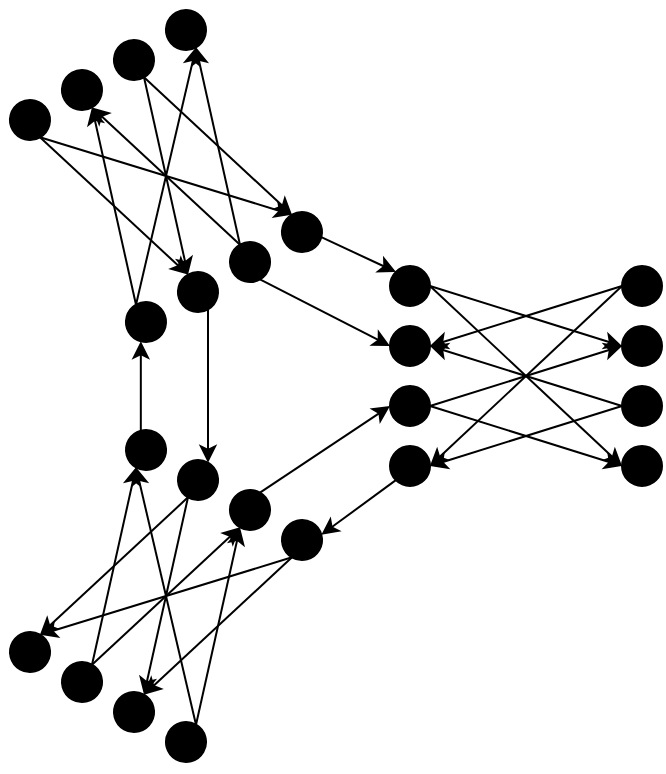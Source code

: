 <mxfile version="21.3.7" type="device">
  <diagram name="Page-1" id="HOmAjxG15NI5TZKHyiX0">
    <mxGraphModel dx="1098" dy="1188" grid="1" gridSize="10" guides="1" tooltips="1" connect="1" arrows="1" fold="1" page="1" pageScale="1" pageWidth="827" pageHeight="1169" math="0" shadow="0">
      <root>
        <mxCell id="0" />
        <mxCell id="1" parent="0" />
        <mxCell id="x7FTDdGDPWHXTWIzU9cA-28" value="" style="group" vertex="1" connectable="0" parent="1">
          <mxGeometry x="300" y="350" width="136" height="110" as="geometry" />
        </mxCell>
        <mxCell id="x7FTDdGDPWHXTWIzU9cA-1" value="" style="ellipse;whiteSpace=wrap;html=1;aspect=fixed;gradientColor=none;fillColor=#000000;" vertex="1" parent="x7FTDdGDPWHXTWIzU9cA-28">
          <mxGeometry width="20" height="20" as="geometry" />
        </mxCell>
        <mxCell id="x7FTDdGDPWHXTWIzU9cA-2" value="" style="ellipse;whiteSpace=wrap;html=1;aspect=fixed;gradientColor=none;fillColor=#000000;" vertex="1" parent="x7FTDdGDPWHXTWIzU9cA-28">
          <mxGeometry y="30" width="20" height="20" as="geometry" />
        </mxCell>
        <mxCell id="x7FTDdGDPWHXTWIzU9cA-3" value="" style="ellipse;whiteSpace=wrap;html=1;aspect=fixed;gradientColor=none;fillColor=#000000;" vertex="1" parent="x7FTDdGDPWHXTWIzU9cA-28">
          <mxGeometry y="60" width="20" height="20" as="geometry" />
        </mxCell>
        <mxCell id="x7FTDdGDPWHXTWIzU9cA-4" value="" style="ellipse;whiteSpace=wrap;html=1;aspect=fixed;gradientColor=none;fillColor=#000000;" vertex="1" parent="x7FTDdGDPWHXTWIzU9cA-28">
          <mxGeometry y="90" width="20" height="20" as="geometry" />
        </mxCell>
        <mxCell id="x7FTDdGDPWHXTWIzU9cA-26" style="edgeStyle=none;shape=connector;rounded=0;orthogonalLoop=1;jettySize=auto;html=1;exitX=0;exitY=0.5;exitDx=0;exitDy=0;entryX=1;entryY=0.5;entryDx=0;entryDy=0;labelBackgroundColor=default;strokeColor=default;fontFamily=Helvetica;fontSize=11;fontColor=default;endArrow=classic;" edge="1" parent="x7FTDdGDPWHXTWIzU9cA-28" source="x7FTDdGDPWHXTWIzU9cA-5" target="x7FTDdGDPWHXTWIzU9cA-4">
          <mxGeometry relative="1" as="geometry" />
        </mxCell>
        <mxCell id="x7FTDdGDPWHXTWIzU9cA-27" style="edgeStyle=none;shape=connector;rounded=0;orthogonalLoop=1;jettySize=auto;html=1;exitX=0;exitY=0.5;exitDx=0;exitDy=0;entryX=1;entryY=0.5;entryDx=0;entryDy=0;labelBackgroundColor=default;strokeColor=default;fontFamily=Helvetica;fontSize=11;fontColor=default;endArrow=classic;" edge="1" parent="x7FTDdGDPWHXTWIzU9cA-28" source="x7FTDdGDPWHXTWIzU9cA-5" target="x7FTDdGDPWHXTWIzU9cA-2">
          <mxGeometry relative="1" as="geometry" />
        </mxCell>
        <mxCell id="x7FTDdGDPWHXTWIzU9cA-5" value="" style="ellipse;whiteSpace=wrap;html=1;aspect=fixed;gradientColor=none;fillColor=#000000;" vertex="1" parent="x7FTDdGDPWHXTWIzU9cA-28">
          <mxGeometry x="116" width="20" height="20" as="geometry" />
        </mxCell>
        <mxCell id="x7FTDdGDPWHXTWIzU9cA-6" value="" style="ellipse;whiteSpace=wrap;html=1;aspect=fixed;gradientColor=none;fillColor=#000000;" vertex="1" parent="x7FTDdGDPWHXTWIzU9cA-28">
          <mxGeometry x="116" y="30" width="20" height="20" as="geometry" />
        </mxCell>
        <mxCell id="x7FTDdGDPWHXTWIzU9cA-20" style="edgeStyle=none;shape=connector;rounded=0;orthogonalLoop=1;jettySize=auto;html=1;exitX=1;exitY=0.5;exitDx=0;exitDy=0;entryX=0;entryY=0.5;entryDx=0;entryDy=0;labelBackgroundColor=default;strokeColor=default;fontFamily=Helvetica;fontSize=11;fontColor=default;endArrow=classic;" edge="1" parent="x7FTDdGDPWHXTWIzU9cA-28" source="x7FTDdGDPWHXTWIzU9cA-1" target="x7FTDdGDPWHXTWIzU9cA-6">
          <mxGeometry relative="1" as="geometry" />
        </mxCell>
        <mxCell id="x7FTDdGDPWHXTWIzU9cA-22" style="edgeStyle=none;shape=connector;rounded=0;orthogonalLoop=1;jettySize=auto;html=1;exitX=1;exitY=0.5;exitDx=0;exitDy=0;entryX=0;entryY=0.5;entryDx=0;entryDy=0;labelBackgroundColor=default;strokeColor=default;fontFamily=Helvetica;fontSize=11;fontColor=default;endArrow=classic;" edge="1" parent="x7FTDdGDPWHXTWIzU9cA-28" source="x7FTDdGDPWHXTWIzU9cA-3" target="x7FTDdGDPWHXTWIzU9cA-6">
          <mxGeometry relative="1" as="geometry" />
        </mxCell>
        <mxCell id="x7FTDdGDPWHXTWIzU9cA-24" style="edgeStyle=none;shape=connector;rounded=0;orthogonalLoop=1;jettySize=auto;html=1;exitX=0;exitY=0.5;exitDx=0;exitDy=0;entryX=1;entryY=0.5;entryDx=0;entryDy=0;labelBackgroundColor=default;strokeColor=default;fontFamily=Helvetica;fontSize=11;fontColor=default;endArrow=classic;" edge="1" parent="x7FTDdGDPWHXTWIzU9cA-28" source="x7FTDdGDPWHXTWIzU9cA-7" target="x7FTDdGDPWHXTWIzU9cA-2">
          <mxGeometry relative="1" as="geometry" />
        </mxCell>
        <mxCell id="x7FTDdGDPWHXTWIzU9cA-25" style="edgeStyle=none;shape=connector;rounded=0;orthogonalLoop=1;jettySize=auto;html=1;exitX=0;exitY=0.5;exitDx=0;exitDy=0;entryX=1;entryY=0.5;entryDx=0;entryDy=0;labelBackgroundColor=default;strokeColor=default;fontFamily=Helvetica;fontSize=11;fontColor=default;endArrow=classic;" edge="1" parent="x7FTDdGDPWHXTWIzU9cA-28" source="x7FTDdGDPWHXTWIzU9cA-7" target="x7FTDdGDPWHXTWIzU9cA-4">
          <mxGeometry relative="1" as="geometry" />
        </mxCell>
        <mxCell id="x7FTDdGDPWHXTWIzU9cA-7" value="" style="ellipse;whiteSpace=wrap;html=1;aspect=fixed;gradientColor=none;fillColor=#000000;" vertex="1" parent="x7FTDdGDPWHXTWIzU9cA-28">
          <mxGeometry x="116" y="60" width="20" height="20" as="geometry" />
        </mxCell>
        <mxCell id="x7FTDdGDPWHXTWIzU9cA-8" value="" style="ellipse;whiteSpace=wrap;html=1;aspect=fixed;gradientColor=none;fillColor=#000000;" vertex="1" parent="x7FTDdGDPWHXTWIzU9cA-28">
          <mxGeometry x="116" y="90" width="20" height="20" as="geometry" />
        </mxCell>
        <mxCell id="x7FTDdGDPWHXTWIzU9cA-21" style="edgeStyle=none;shape=connector;rounded=0;orthogonalLoop=1;jettySize=auto;html=1;exitX=1;exitY=0.5;exitDx=0;exitDy=0;entryX=0;entryY=0.5;entryDx=0;entryDy=0;labelBackgroundColor=default;strokeColor=default;fontFamily=Helvetica;fontSize=11;fontColor=default;endArrow=classic;" edge="1" parent="x7FTDdGDPWHXTWIzU9cA-28" source="x7FTDdGDPWHXTWIzU9cA-1" target="x7FTDdGDPWHXTWIzU9cA-8">
          <mxGeometry relative="1" as="geometry" />
        </mxCell>
        <mxCell id="x7FTDdGDPWHXTWIzU9cA-23" style="edgeStyle=none;shape=connector;rounded=0;orthogonalLoop=1;jettySize=auto;html=1;exitX=1;exitY=0.5;exitDx=0;exitDy=0;entryX=0;entryY=0.5;entryDx=0;entryDy=0;labelBackgroundColor=default;strokeColor=default;fontFamily=Helvetica;fontSize=11;fontColor=default;endArrow=classic;" edge="1" parent="x7FTDdGDPWHXTWIzU9cA-28" source="x7FTDdGDPWHXTWIzU9cA-3" target="x7FTDdGDPWHXTWIzU9cA-8">
          <mxGeometry relative="1" as="geometry" />
        </mxCell>
        <mxCell id="x7FTDdGDPWHXTWIzU9cA-30" value="" style="group;rotation=-120;" vertex="1" connectable="0" parent="1">
          <mxGeometry x="120" y="250" width="136" height="110" as="geometry" />
        </mxCell>
        <mxCell id="x7FTDdGDPWHXTWIzU9cA-31" value="" style="ellipse;whiteSpace=wrap;html=1;aspect=fixed;gradientColor=none;fillColor=#000000;rotation=-120;" vertex="1" parent="x7FTDdGDPWHXTWIzU9cA-30">
          <mxGeometry x="48" y="118" width="20" height="20" as="geometry" />
        </mxCell>
        <mxCell id="x7FTDdGDPWHXTWIzU9cA-32" value="" style="ellipse;whiteSpace=wrap;html=1;aspect=fixed;gradientColor=none;fillColor=#000000;rotation=-120;" vertex="1" parent="x7FTDdGDPWHXTWIzU9cA-30">
          <mxGeometry x="74" y="103" width="20" height="20" as="geometry" />
        </mxCell>
        <mxCell id="x7FTDdGDPWHXTWIzU9cA-33" value="" style="ellipse;whiteSpace=wrap;html=1;aspect=fixed;gradientColor=none;fillColor=#000000;rotation=-120;" vertex="1" parent="x7FTDdGDPWHXTWIzU9cA-30">
          <mxGeometry x="100" y="88" width="20" height="20" as="geometry" />
        </mxCell>
        <mxCell id="x7FTDdGDPWHXTWIzU9cA-34" value="" style="ellipse;whiteSpace=wrap;html=1;aspect=fixed;gradientColor=none;fillColor=#000000;rotation=-120;" vertex="1" parent="x7FTDdGDPWHXTWIzU9cA-30">
          <mxGeometry x="126" y="73" width="20" height="20" as="geometry" />
        </mxCell>
        <mxCell id="x7FTDdGDPWHXTWIzU9cA-35" style="edgeStyle=none;shape=connector;rounded=0;orthogonalLoop=1;jettySize=auto;html=1;exitX=0;exitY=0.5;exitDx=0;exitDy=0;entryX=1;entryY=0.5;entryDx=0;entryDy=0;labelBackgroundColor=default;strokeColor=default;fontFamily=Helvetica;fontSize=11;fontColor=default;endArrow=classic;" edge="1" parent="x7FTDdGDPWHXTWIzU9cA-30" source="x7FTDdGDPWHXTWIzU9cA-37" target="x7FTDdGDPWHXTWIzU9cA-34">
          <mxGeometry relative="1" as="geometry" />
        </mxCell>
        <mxCell id="x7FTDdGDPWHXTWIzU9cA-36" style="edgeStyle=none;shape=connector;rounded=0;orthogonalLoop=1;jettySize=auto;html=1;exitX=0;exitY=0.5;exitDx=0;exitDy=0;entryX=1;entryY=0.5;entryDx=0;entryDy=0;labelBackgroundColor=default;strokeColor=default;fontFamily=Helvetica;fontSize=11;fontColor=default;endArrow=classic;" edge="1" parent="x7FTDdGDPWHXTWIzU9cA-30" source="x7FTDdGDPWHXTWIzU9cA-37" target="x7FTDdGDPWHXTWIzU9cA-32">
          <mxGeometry relative="1" as="geometry" />
        </mxCell>
        <mxCell id="x7FTDdGDPWHXTWIzU9cA-37" value="" style="ellipse;whiteSpace=wrap;html=1;aspect=fixed;gradientColor=none;fillColor=#000000;rotation=-120;" vertex="1" parent="x7FTDdGDPWHXTWIzU9cA-30">
          <mxGeometry x="-10" y="17" width="20" height="20" as="geometry" />
        </mxCell>
        <mxCell id="x7FTDdGDPWHXTWIzU9cA-38" value="" style="ellipse;whiteSpace=wrap;html=1;aspect=fixed;gradientColor=none;fillColor=#000000;rotation=-120;" vertex="1" parent="x7FTDdGDPWHXTWIzU9cA-30">
          <mxGeometry x="16" y="2" width="20" height="20" as="geometry" />
        </mxCell>
        <mxCell id="x7FTDdGDPWHXTWIzU9cA-39" style="edgeStyle=none;shape=connector;rounded=0;orthogonalLoop=1;jettySize=auto;html=1;exitX=1;exitY=0.5;exitDx=0;exitDy=0;entryX=0;entryY=0.5;entryDx=0;entryDy=0;labelBackgroundColor=default;strokeColor=default;fontFamily=Helvetica;fontSize=11;fontColor=default;endArrow=classic;" edge="1" parent="x7FTDdGDPWHXTWIzU9cA-30" source="x7FTDdGDPWHXTWIzU9cA-31" target="x7FTDdGDPWHXTWIzU9cA-38">
          <mxGeometry relative="1" as="geometry" />
        </mxCell>
        <mxCell id="x7FTDdGDPWHXTWIzU9cA-40" style="edgeStyle=none;shape=connector;rounded=0;orthogonalLoop=1;jettySize=auto;html=1;exitX=1;exitY=0.5;exitDx=0;exitDy=0;entryX=0;entryY=0.5;entryDx=0;entryDy=0;labelBackgroundColor=default;strokeColor=default;fontFamily=Helvetica;fontSize=11;fontColor=default;endArrow=classic;" edge="1" parent="x7FTDdGDPWHXTWIzU9cA-30" source="x7FTDdGDPWHXTWIzU9cA-33" target="x7FTDdGDPWHXTWIzU9cA-38">
          <mxGeometry relative="1" as="geometry" />
        </mxCell>
        <mxCell id="x7FTDdGDPWHXTWIzU9cA-41" style="edgeStyle=none;shape=connector;rounded=0;orthogonalLoop=1;jettySize=auto;html=1;exitX=0;exitY=0.5;exitDx=0;exitDy=0;entryX=1;entryY=0.5;entryDx=0;entryDy=0;labelBackgroundColor=default;strokeColor=default;fontFamily=Helvetica;fontSize=11;fontColor=default;endArrow=classic;" edge="1" parent="x7FTDdGDPWHXTWIzU9cA-30" source="x7FTDdGDPWHXTWIzU9cA-43" target="x7FTDdGDPWHXTWIzU9cA-32">
          <mxGeometry relative="1" as="geometry" />
        </mxCell>
        <mxCell id="x7FTDdGDPWHXTWIzU9cA-42" style="edgeStyle=none;shape=connector;rounded=0;orthogonalLoop=1;jettySize=auto;html=1;exitX=0;exitY=0.5;exitDx=0;exitDy=0;entryX=1;entryY=0.5;entryDx=0;entryDy=0;labelBackgroundColor=default;strokeColor=default;fontFamily=Helvetica;fontSize=11;fontColor=default;endArrow=classic;" edge="1" parent="x7FTDdGDPWHXTWIzU9cA-30" source="x7FTDdGDPWHXTWIzU9cA-43" target="x7FTDdGDPWHXTWIzU9cA-34">
          <mxGeometry relative="1" as="geometry" />
        </mxCell>
        <mxCell id="x7FTDdGDPWHXTWIzU9cA-43" value="" style="ellipse;whiteSpace=wrap;html=1;aspect=fixed;gradientColor=none;fillColor=#000000;rotation=-120;" vertex="1" parent="x7FTDdGDPWHXTWIzU9cA-30">
          <mxGeometry x="42" y="-13" width="20" height="20" as="geometry" />
        </mxCell>
        <mxCell id="x7FTDdGDPWHXTWIzU9cA-44" value="" style="ellipse;whiteSpace=wrap;html=1;aspect=fixed;gradientColor=none;fillColor=#000000;rotation=-120;" vertex="1" parent="x7FTDdGDPWHXTWIzU9cA-30">
          <mxGeometry x="68" y="-28" width="20" height="20" as="geometry" />
        </mxCell>
        <mxCell id="x7FTDdGDPWHXTWIzU9cA-45" style="edgeStyle=none;shape=connector;rounded=0;orthogonalLoop=1;jettySize=auto;html=1;exitX=1;exitY=0.5;exitDx=0;exitDy=0;entryX=0;entryY=0.5;entryDx=0;entryDy=0;labelBackgroundColor=default;strokeColor=default;fontFamily=Helvetica;fontSize=11;fontColor=default;endArrow=classic;" edge="1" parent="x7FTDdGDPWHXTWIzU9cA-30" source="x7FTDdGDPWHXTWIzU9cA-31" target="x7FTDdGDPWHXTWIzU9cA-44">
          <mxGeometry relative="1" as="geometry" />
        </mxCell>
        <mxCell id="x7FTDdGDPWHXTWIzU9cA-46" style="edgeStyle=none;shape=connector;rounded=0;orthogonalLoop=1;jettySize=auto;html=1;exitX=1;exitY=0.5;exitDx=0;exitDy=0;entryX=0;entryY=0.5;entryDx=0;entryDy=0;labelBackgroundColor=default;strokeColor=default;fontFamily=Helvetica;fontSize=11;fontColor=default;endArrow=classic;" edge="1" parent="x7FTDdGDPWHXTWIzU9cA-30" source="x7FTDdGDPWHXTWIzU9cA-33" target="x7FTDdGDPWHXTWIzU9cA-44">
          <mxGeometry relative="1" as="geometry" />
        </mxCell>
        <mxCell id="x7FTDdGDPWHXTWIzU9cA-48" value="" style="group;rotation=120;" vertex="1" connectable="0" parent="1">
          <mxGeometry x="120" y="460" width="136" height="110" as="geometry" />
        </mxCell>
        <mxCell id="x7FTDdGDPWHXTWIzU9cA-49" value="" style="ellipse;whiteSpace=wrap;html=1;aspect=fixed;gradientColor=none;fillColor=#000000;rotation=120;" vertex="1" parent="x7FTDdGDPWHXTWIzU9cA-48">
          <mxGeometry x="126" y="17" width="20" height="20" as="geometry" />
        </mxCell>
        <mxCell id="x7FTDdGDPWHXTWIzU9cA-50" value="" style="ellipse;whiteSpace=wrap;html=1;aspect=fixed;gradientColor=none;fillColor=#000000;rotation=120;" vertex="1" parent="x7FTDdGDPWHXTWIzU9cA-48">
          <mxGeometry x="100" y="2" width="20" height="20" as="geometry" />
        </mxCell>
        <mxCell id="x7FTDdGDPWHXTWIzU9cA-51" value="" style="ellipse;whiteSpace=wrap;html=1;aspect=fixed;gradientColor=none;fillColor=#000000;rotation=120;" vertex="1" parent="x7FTDdGDPWHXTWIzU9cA-48">
          <mxGeometry x="74" y="-13" width="20" height="20" as="geometry" />
        </mxCell>
        <mxCell id="x7FTDdGDPWHXTWIzU9cA-52" value="" style="ellipse;whiteSpace=wrap;html=1;aspect=fixed;gradientColor=none;fillColor=#000000;rotation=120;" vertex="1" parent="x7FTDdGDPWHXTWIzU9cA-48">
          <mxGeometry x="48" y="-28" width="20" height="20" as="geometry" />
        </mxCell>
        <mxCell id="x7FTDdGDPWHXTWIzU9cA-53" style="edgeStyle=none;shape=connector;rounded=0;orthogonalLoop=1;jettySize=auto;html=1;exitX=0;exitY=0.5;exitDx=0;exitDy=0;entryX=1;entryY=0.5;entryDx=0;entryDy=0;labelBackgroundColor=default;strokeColor=default;fontFamily=Helvetica;fontSize=11;fontColor=default;endArrow=classic;" edge="1" parent="x7FTDdGDPWHXTWIzU9cA-48" source="x7FTDdGDPWHXTWIzU9cA-55" target="x7FTDdGDPWHXTWIzU9cA-52">
          <mxGeometry relative="1" as="geometry" />
        </mxCell>
        <mxCell id="x7FTDdGDPWHXTWIzU9cA-54" style="edgeStyle=none;shape=connector;rounded=0;orthogonalLoop=1;jettySize=auto;html=1;exitX=0;exitY=0.5;exitDx=0;exitDy=0;entryX=1;entryY=0.5;entryDx=0;entryDy=0;labelBackgroundColor=default;strokeColor=default;fontFamily=Helvetica;fontSize=11;fontColor=default;endArrow=classic;" edge="1" parent="x7FTDdGDPWHXTWIzU9cA-48" source="x7FTDdGDPWHXTWIzU9cA-55" target="x7FTDdGDPWHXTWIzU9cA-50">
          <mxGeometry relative="1" as="geometry" />
        </mxCell>
        <mxCell id="x7FTDdGDPWHXTWIzU9cA-55" value="" style="ellipse;whiteSpace=wrap;html=1;aspect=fixed;gradientColor=none;fillColor=#000000;rotation=120;" vertex="1" parent="x7FTDdGDPWHXTWIzU9cA-48">
          <mxGeometry x="68" y="118" width="20" height="20" as="geometry" />
        </mxCell>
        <mxCell id="x7FTDdGDPWHXTWIzU9cA-56" value="" style="ellipse;whiteSpace=wrap;html=1;aspect=fixed;gradientColor=none;fillColor=#000000;rotation=120;" vertex="1" parent="x7FTDdGDPWHXTWIzU9cA-48">
          <mxGeometry x="42" y="103" width="20" height="20" as="geometry" />
        </mxCell>
        <mxCell id="x7FTDdGDPWHXTWIzU9cA-57" style="edgeStyle=none;shape=connector;rounded=0;orthogonalLoop=1;jettySize=auto;html=1;exitX=1;exitY=0.5;exitDx=0;exitDy=0;entryX=0;entryY=0.5;entryDx=0;entryDy=0;labelBackgroundColor=default;strokeColor=default;fontFamily=Helvetica;fontSize=11;fontColor=default;endArrow=classic;" edge="1" parent="x7FTDdGDPWHXTWIzU9cA-48" source="x7FTDdGDPWHXTWIzU9cA-49" target="x7FTDdGDPWHXTWIzU9cA-56">
          <mxGeometry relative="1" as="geometry" />
        </mxCell>
        <mxCell id="x7FTDdGDPWHXTWIzU9cA-58" style="edgeStyle=none;shape=connector;rounded=0;orthogonalLoop=1;jettySize=auto;html=1;exitX=1;exitY=0.5;exitDx=0;exitDy=0;entryX=0;entryY=0.5;entryDx=0;entryDy=0;labelBackgroundColor=default;strokeColor=default;fontFamily=Helvetica;fontSize=11;fontColor=default;endArrow=classic;" edge="1" parent="x7FTDdGDPWHXTWIzU9cA-48" source="x7FTDdGDPWHXTWIzU9cA-51" target="x7FTDdGDPWHXTWIzU9cA-56">
          <mxGeometry relative="1" as="geometry" />
        </mxCell>
        <mxCell id="x7FTDdGDPWHXTWIzU9cA-59" style="edgeStyle=none;shape=connector;rounded=0;orthogonalLoop=1;jettySize=auto;html=1;exitX=0;exitY=0.5;exitDx=0;exitDy=0;entryX=1;entryY=0.5;entryDx=0;entryDy=0;labelBackgroundColor=default;strokeColor=default;fontFamily=Helvetica;fontSize=11;fontColor=default;endArrow=classic;" edge="1" parent="x7FTDdGDPWHXTWIzU9cA-48" source="x7FTDdGDPWHXTWIzU9cA-61" target="x7FTDdGDPWHXTWIzU9cA-50">
          <mxGeometry relative="1" as="geometry" />
        </mxCell>
        <mxCell id="x7FTDdGDPWHXTWIzU9cA-60" style="edgeStyle=none;shape=connector;rounded=0;orthogonalLoop=1;jettySize=auto;html=1;exitX=0;exitY=0.5;exitDx=0;exitDy=0;entryX=1;entryY=0.5;entryDx=0;entryDy=0;labelBackgroundColor=default;strokeColor=default;fontFamily=Helvetica;fontSize=11;fontColor=default;endArrow=classic;" edge="1" parent="x7FTDdGDPWHXTWIzU9cA-48" source="x7FTDdGDPWHXTWIzU9cA-61" target="x7FTDdGDPWHXTWIzU9cA-52">
          <mxGeometry relative="1" as="geometry" />
        </mxCell>
        <mxCell id="x7FTDdGDPWHXTWIzU9cA-61" value="" style="ellipse;whiteSpace=wrap;html=1;aspect=fixed;gradientColor=none;fillColor=#000000;rotation=120;" vertex="1" parent="x7FTDdGDPWHXTWIzU9cA-48">
          <mxGeometry x="16" y="88" width="20" height="20" as="geometry" />
        </mxCell>
        <mxCell id="x7FTDdGDPWHXTWIzU9cA-62" value="" style="ellipse;whiteSpace=wrap;html=1;aspect=fixed;gradientColor=none;fillColor=#000000;rotation=120;" vertex="1" parent="x7FTDdGDPWHXTWIzU9cA-48">
          <mxGeometry x="-10" y="73" width="20" height="20" as="geometry" />
        </mxCell>
        <mxCell id="x7FTDdGDPWHXTWIzU9cA-63" style="edgeStyle=none;shape=connector;rounded=0;orthogonalLoop=1;jettySize=auto;html=1;exitX=1;exitY=0.5;exitDx=0;exitDy=0;entryX=0;entryY=0.5;entryDx=0;entryDy=0;labelBackgroundColor=default;strokeColor=default;fontFamily=Helvetica;fontSize=11;fontColor=default;endArrow=classic;" edge="1" parent="x7FTDdGDPWHXTWIzU9cA-48" source="x7FTDdGDPWHXTWIzU9cA-49" target="x7FTDdGDPWHXTWIzU9cA-62">
          <mxGeometry relative="1" as="geometry" />
        </mxCell>
        <mxCell id="x7FTDdGDPWHXTWIzU9cA-64" style="edgeStyle=none;shape=connector;rounded=0;orthogonalLoop=1;jettySize=auto;html=1;exitX=1;exitY=0.5;exitDx=0;exitDy=0;entryX=0;entryY=0.5;entryDx=0;entryDy=0;labelBackgroundColor=default;strokeColor=default;fontFamily=Helvetica;fontSize=11;fontColor=default;endArrow=classic;" edge="1" parent="x7FTDdGDPWHXTWIzU9cA-48" source="x7FTDdGDPWHXTWIzU9cA-51" target="x7FTDdGDPWHXTWIzU9cA-62">
          <mxGeometry relative="1" as="geometry" />
        </mxCell>
        <mxCell id="x7FTDdGDPWHXTWIzU9cA-71" style="edgeStyle=none;shape=connector;rounded=0;orthogonalLoop=1;jettySize=auto;html=1;exitX=0;exitY=0.5;exitDx=0;exitDy=0;entryX=0;entryY=0.5;entryDx=0;entryDy=0;labelBackgroundColor=default;strokeColor=default;fontFamily=Helvetica;fontSize=11;fontColor=default;endArrow=classic;" edge="1" parent="1" source="x7FTDdGDPWHXTWIzU9cA-32" target="x7FTDdGDPWHXTWIzU9cA-51">
          <mxGeometry relative="1" as="geometry" />
        </mxCell>
        <mxCell id="x7FTDdGDPWHXTWIzU9cA-73" style="edgeStyle=none;shape=connector;rounded=0;orthogonalLoop=1;jettySize=auto;html=1;exitX=0;exitY=0.5;exitDx=0;exitDy=0;entryX=0;entryY=0.5;entryDx=0;entryDy=0;labelBackgroundColor=default;strokeColor=default;fontFamily=Helvetica;fontSize=11;fontColor=default;endArrow=classic;" edge="1" parent="1" source="x7FTDdGDPWHXTWIzU9cA-33" target="x7FTDdGDPWHXTWIzU9cA-2">
          <mxGeometry relative="1" as="geometry" />
        </mxCell>
        <mxCell id="x7FTDdGDPWHXTWIzU9cA-74" style="edgeStyle=none;shape=connector;rounded=0;orthogonalLoop=1;jettySize=auto;html=1;exitX=0;exitY=0.5;exitDx=0;exitDy=0;entryX=0;entryY=0.5;entryDx=0;entryDy=0;labelBackgroundColor=default;strokeColor=default;fontFamily=Helvetica;fontSize=11;fontColor=default;endArrow=classic;" edge="1" parent="1" source="x7FTDdGDPWHXTWIzU9cA-50" target="x7FTDdGDPWHXTWIzU9cA-3">
          <mxGeometry relative="1" as="geometry" />
        </mxCell>
        <mxCell id="x7FTDdGDPWHXTWIzU9cA-193" style="edgeStyle=none;shape=connector;rounded=0;orthogonalLoop=1;jettySize=auto;html=1;exitX=0;exitY=1;exitDx=0;exitDy=0;entryX=0;entryY=0;entryDx=0;entryDy=0;labelBackgroundColor=default;strokeColor=default;fontFamily=Helvetica;fontSize=11;fontColor=default;endArrow=classic;" edge="1" parent="1" source="x7FTDdGDPWHXTWIzU9cA-4" target="x7FTDdGDPWHXTWIzU9cA-49">
          <mxGeometry relative="1" as="geometry" />
        </mxCell>
        <mxCell id="x7FTDdGDPWHXTWIzU9cA-194" style="edgeStyle=none;shape=connector;rounded=0;orthogonalLoop=1;jettySize=auto;html=1;exitX=0;exitY=1;exitDx=0;exitDy=0;entryX=0;entryY=0;entryDx=0;entryDy=0;labelBackgroundColor=default;strokeColor=default;fontFamily=Helvetica;fontSize=11;fontColor=default;endArrow=classic;" edge="1" parent="1" source="x7FTDdGDPWHXTWIzU9cA-52" target="x7FTDdGDPWHXTWIzU9cA-31">
          <mxGeometry relative="1" as="geometry" />
        </mxCell>
        <mxCell id="x7FTDdGDPWHXTWIzU9cA-195" style="edgeStyle=none;shape=connector;rounded=0;orthogonalLoop=1;jettySize=auto;html=1;exitX=0;exitY=1;exitDx=0;exitDy=0;entryX=0;entryY=0;entryDx=0;entryDy=0;labelBackgroundColor=default;strokeColor=default;fontFamily=Helvetica;fontSize=11;fontColor=default;endArrow=classic;" edge="1" parent="1" source="x7FTDdGDPWHXTWIzU9cA-34" target="x7FTDdGDPWHXTWIzU9cA-1">
          <mxGeometry relative="1" as="geometry" />
        </mxCell>
      </root>
    </mxGraphModel>
  </diagram>
</mxfile>
